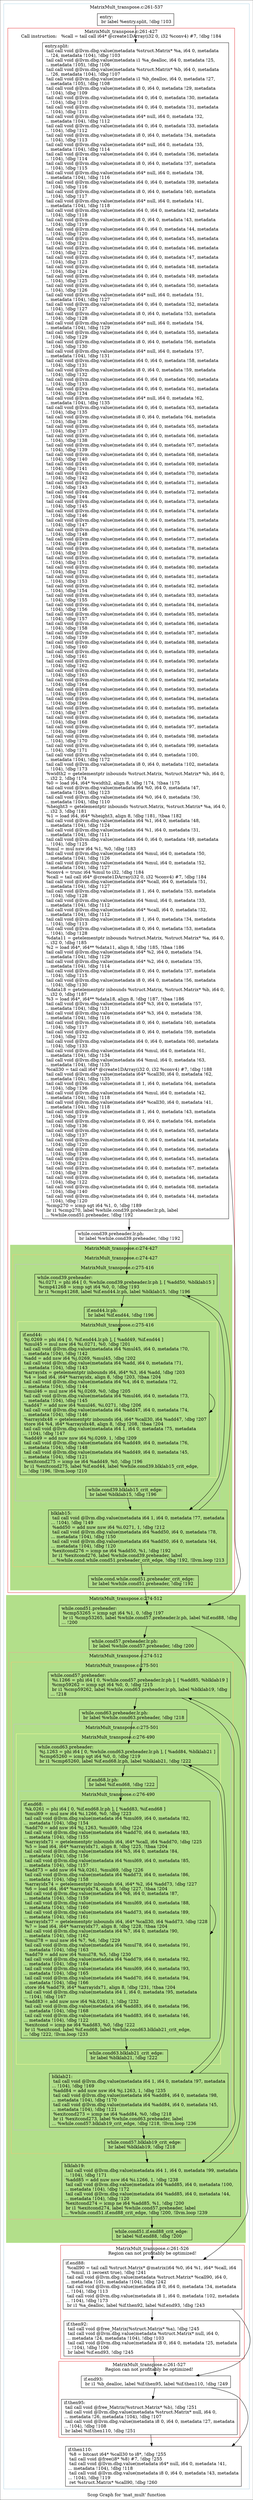 digraph "Scop Graph for 'mat_mult' function" {
	label="Scop Graph for 'mat_mult' function";

	Node0xb68b810 [shape=record,label="{entry:\l  br label %entry.split, !dbg !103\l}"];
	Node0xb68b810 -> Node0xb67f420;
	Node0xb67f420 [shape=record,label="{entry.split:                                      \l  tail call void @llvm.dbg.value(metadata %struct.Matrix* %a, i64 0, metadata\l... !24, metadata !104), !dbg !103\l  tail call void @llvm.dbg.value(metadata i1 %a_dealloc, i64 0, metadata !25,\l... metadata !105), !dbg !106\l  tail call void @llvm.dbg.value(metadata %struct.Matrix* %b, i64 0, metadata\l... !26, metadata !104), !dbg !107\l  tail call void @llvm.dbg.value(metadata i1 %b_dealloc, i64 0, metadata !27,\l... metadata !105), !dbg !108\l  tail call void @llvm.dbg.value(metadata i8 0, i64 0, metadata !29, metadata\l... !104), !dbg !109\l  tail call void @llvm.dbg.value(metadata i64 0, i64 0, metadata !30, metadata\l... !104), !dbg !110\l  tail call void @llvm.dbg.value(metadata i64 0, i64 0, metadata !31, metadata\l... !104), !dbg !111\l  tail call void @llvm.dbg.value(metadata i64* null, i64 0, metadata !32,\l... metadata !104), !dbg !112\l  tail call void @llvm.dbg.value(metadata i64 0, i64 0, metadata !33, metadata\l... !104), !dbg !112\l  tail call void @llvm.dbg.value(metadata i8 0, i64 0, metadata !34, metadata\l... !104), !dbg !113\l  tail call void @llvm.dbg.value(metadata i64* null, i64 0, metadata !35,\l... metadata !104), !dbg !114\l  tail call void @llvm.dbg.value(metadata i64 0, i64 0, metadata !36, metadata\l... !104), !dbg !114\l  tail call void @llvm.dbg.value(metadata i8 0, i64 0, metadata !37, metadata\l... !104), !dbg !115\l  tail call void @llvm.dbg.value(metadata i64* null, i64 0, metadata !38,\l... metadata !104), !dbg !116\l  tail call void @llvm.dbg.value(metadata i64 0, i64 0, metadata !39, metadata\l... !104), !dbg !116\l  tail call void @llvm.dbg.value(metadata i8 0, i64 0, metadata !40, metadata\l... !104), !dbg !117\l  tail call void @llvm.dbg.value(metadata i64* null, i64 0, metadata !41,\l... metadata !104), !dbg !118\l  tail call void @llvm.dbg.value(metadata i64 0, i64 0, metadata !42, metadata\l... !104), !dbg !118\l  tail call void @llvm.dbg.value(metadata i8 0, i64 0, metadata !43, metadata\l... !104), !dbg !119\l  tail call void @llvm.dbg.value(metadata i64 0, i64 0, metadata !44, metadata\l... !104), !dbg !120\l  tail call void @llvm.dbg.value(metadata i64 0, i64 0, metadata !45, metadata\l... !104), !dbg !121\l  tail call void @llvm.dbg.value(metadata i64 0, i64 0, metadata !46, metadata\l... !104), !dbg !122\l  tail call void @llvm.dbg.value(metadata i64 0, i64 0, metadata !47, metadata\l... !104), !dbg !123\l  tail call void @llvm.dbg.value(metadata i64 0, i64 0, metadata !48, metadata\l... !104), !dbg !124\l  tail call void @llvm.dbg.value(metadata i64 0, i64 0, metadata !49, metadata\l... !104), !dbg !125\l  tail call void @llvm.dbg.value(metadata i64 0, i64 0, metadata !50, metadata\l... !104), !dbg !126\l  tail call void @llvm.dbg.value(metadata i64* null, i64 0, metadata !51,\l... metadata !104), !dbg !127\l  tail call void @llvm.dbg.value(metadata i64 0, i64 0, metadata !52, metadata\l... !104), !dbg !127\l  tail call void @llvm.dbg.value(metadata i8 0, i64 0, metadata !53, metadata\l... !104), !dbg !128\l  tail call void @llvm.dbg.value(metadata i64* null, i64 0, metadata !54,\l... metadata !104), !dbg !129\l  tail call void @llvm.dbg.value(metadata i64 0, i64 0, metadata !55, metadata\l... !104), !dbg !129\l  tail call void @llvm.dbg.value(metadata i8 0, i64 0, metadata !56, metadata\l... !104), !dbg !130\l  tail call void @llvm.dbg.value(metadata i64* null, i64 0, metadata !57,\l... metadata !104), !dbg !131\l  tail call void @llvm.dbg.value(metadata i64 0, i64 0, metadata !58, metadata\l... !104), !dbg !131\l  tail call void @llvm.dbg.value(metadata i8 0, i64 0, metadata !59, metadata\l... !104), !dbg !132\l  tail call void @llvm.dbg.value(metadata i64 0, i64 0, metadata !60, metadata\l... !104), !dbg !133\l  tail call void @llvm.dbg.value(metadata i64 0, i64 0, metadata !61, metadata\l... !104), !dbg !134\l  tail call void @llvm.dbg.value(metadata i64* null, i64 0, metadata !62,\l... metadata !104), !dbg !135\l  tail call void @llvm.dbg.value(metadata i64 0, i64 0, metadata !63, metadata\l... !104), !dbg !135\l  tail call void @llvm.dbg.value(metadata i8 0, i64 0, metadata !64, metadata\l... !104), !dbg !136\l  tail call void @llvm.dbg.value(metadata i64 0, i64 0, metadata !65, metadata\l... !104), !dbg !137\l  tail call void @llvm.dbg.value(metadata i64 0, i64 0, metadata !66, metadata\l... !104), !dbg !138\l  tail call void @llvm.dbg.value(metadata i64 0, i64 0, metadata !67, metadata\l... !104), !dbg !139\l  tail call void @llvm.dbg.value(metadata i64 0, i64 0, metadata !68, metadata\l... !104), !dbg !140\l  tail call void @llvm.dbg.value(metadata i64 0, i64 0, metadata !69, metadata\l... !104), !dbg !141\l  tail call void @llvm.dbg.value(metadata i64 0, i64 0, metadata !70, metadata\l... !104), !dbg !142\l  tail call void @llvm.dbg.value(metadata i64 0, i64 0, metadata !71, metadata\l... !104), !dbg !143\l  tail call void @llvm.dbg.value(metadata i64 0, i64 0, metadata !72, metadata\l... !104), !dbg !144\l  tail call void @llvm.dbg.value(metadata i64 0, i64 0, metadata !73, metadata\l... !104), !dbg !145\l  tail call void @llvm.dbg.value(metadata i64 0, i64 0, metadata !74, metadata\l... !104), !dbg !146\l  tail call void @llvm.dbg.value(metadata i64 0, i64 0, metadata !75, metadata\l... !104), !dbg !147\l  tail call void @llvm.dbg.value(metadata i64 0, i64 0, metadata !76, metadata\l... !104), !dbg !148\l  tail call void @llvm.dbg.value(metadata i64 0, i64 0, metadata !77, metadata\l... !104), !dbg !149\l  tail call void @llvm.dbg.value(metadata i64 0, i64 0, metadata !78, metadata\l... !104), !dbg !150\l  tail call void @llvm.dbg.value(metadata i64 0, i64 0, metadata !79, metadata\l... !104), !dbg !151\l  tail call void @llvm.dbg.value(metadata i64 0, i64 0, metadata !80, metadata\l... !104), !dbg !152\l  tail call void @llvm.dbg.value(metadata i64 0, i64 0, metadata !81, metadata\l... !104), !dbg !153\l  tail call void @llvm.dbg.value(metadata i64 0, i64 0, metadata !82, metadata\l... !104), !dbg !154\l  tail call void @llvm.dbg.value(metadata i64 0, i64 0, metadata !83, metadata\l... !104), !dbg !155\l  tail call void @llvm.dbg.value(metadata i64 0, i64 0, metadata !84, metadata\l... !104), !dbg !156\l  tail call void @llvm.dbg.value(metadata i64 0, i64 0, metadata !85, metadata\l... !104), !dbg !157\l  tail call void @llvm.dbg.value(metadata i64 0, i64 0, metadata !86, metadata\l... !104), !dbg !158\l  tail call void @llvm.dbg.value(metadata i64 0, i64 0, metadata !87, metadata\l... !104), !dbg !159\l  tail call void @llvm.dbg.value(metadata i64 0, i64 0, metadata !88, metadata\l... !104), !dbg !160\l  tail call void @llvm.dbg.value(metadata i64 0, i64 0, metadata !89, metadata\l... !104), !dbg !161\l  tail call void @llvm.dbg.value(metadata i64 0, i64 0, metadata !90, metadata\l... !104), !dbg !162\l  tail call void @llvm.dbg.value(metadata i64 0, i64 0, metadata !91, metadata\l... !104), !dbg !163\l  tail call void @llvm.dbg.value(metadata i64 0, i64 0, metadata !92, metadata\l... !104), !dbg !164\l  tail call void @llvm.dbg.value(metadata i64 0, i64 0, metadata !93, metadata\l... !104), !dbg !165\l  tail call void @llvm.dbg.value(metadata i64 0, i64 0, metadata !94, metadata\l... !104), !dbg !166\l  tail call void @llvm.dbg.value(metadata i64 0, i64 0, metadata !95, metadata\l... !104), !dbg !167\l  tail call void @llvm.dbg.value(metadata i64 0, i64 0, metadata !96, metadata\l... !104), !dbg !168\l  tail call void @llvm.dbg.value(metadata i64 0, i64 0, metadata !97, metadata\l... !104), !dbg !169\l  tail call void @llvm.dbg.value(metadata i64 0, i64 0, metadata !98, metadata\l... !104), !dbg !170\l  tail call void @llvm.dbg.value(metadata i64 0, i64 0, metadata !99, metadata\l... !104), !dbg !171\l  tail call void @llvm.dbg.value(metadata i64 0, i64 0, metadata !100,\l... metadata !104), !dbg !172\l  tail call void @llvm.dbg.value(metadata i8 0, i64 0, metadata !102, metadata\l... !104), !dbg !173\l  %width2 = getelementptr inbounds %struct.Matrix, %struct.Matrix* %b, i64 0,\l... i32 2, !dbg !174\l  %0 = load i64, i64* %width2, align 8, !dbg !174, !tbaa !175\l  tail call void @llvm.dbg.value(metadata i64 %0, i64 0, metadata !47,\l... metadata !104), !dbg !123\l  tail call void @llvm.dbg.value(metadata i64 %0, i64 0, metadata !30,\l... metadata !104), !dbg !110\l  %height3 = getelementptr inbounds %struct.Matrix, %struct.Matrix* %a, i64 0,\l... i32 3, !dbg !181\l  %1 = load i64, i64* %height3, align 8, !dbg !181, !tbaa !182\l  tail call void @llvm.dbg.value(metadata i64 %1, i64 0, metadata !48,\l... metadata !104), !dbg !124\l  tail call void @llvm.dbg.value(metadata i64 %1, i64 0, metadata !31,\l... metadata !104), !dbg !111\l  tail call void @llvm.dbg.value(metadata i64 0, i64 0, metadata !49, metadata\l... !104), !dbg !125\l  %mul = mul nsw i64 %1, %0, !dbg !183\l  tail call void @llvm.dbg.value(metadata i64 %mul, i64 0, metadata !50,\l... metadata !104), !dbg !126\l  tail call void @llvm.dbg.value(metadata i64 %mul, i64 0, metadata !52,\l... metadata !104), !dbg !127\l  %conv4 = trunc i64 %mul to i32, !dbg !184\l  %call = tail call i64* @create1DArray(i32 0, i32 %conv4) #7, !dbg !184\l  tail call void @llvm.dbg.value(metadata i64* %call, i64 0, metadata !51,\l... metadata !104), !dbg !127\l  tail call void @llvm.dbg.value(metadata i8 1, i64 0, metadata !53, metadata\l... !104), !dbg !128\l  tail call void @llvm.dbg.value(metadata i64 %mul, i64 0, metadata !33,\l... metadata !104), !dbg !112\l  tail call void @llvm.dbg.value(metadata i64* %call, i64 0, metadata !32,\l... metadata !104), !dbg !112\l  tail call void @llvm.dbg.value(metadata i8 1, i64 0, metadata !34, metadata\l... !104), !dbg !113\l  tail call void @llvm.dbg.value(metadata i8 0, i64 0, metadata !53, metadata\l... !104), !dbg !128\l  %data11 = getelementptr inbounds %struct.Matrix, %struct.Matrix* %a, i64 0,\l... i32 0, !dbg !185\l  %2 = load i64*, i64** %data11, align 8, !dbg !185, !tbaa !186\l  tail call void @llvm.dbg.value(metadata i64* %2, i64 0, metadata !54,\l... metadata !104), !dbg !129\l  tail call void @llvm.dbg.value(metadata i64* %2, i64 0, metadata !35,\l... metadata !104), !dbg !114\l  tail call void @llvm.dbg.value(metadata i8 0, i64 0, metadata !37, metadata\l... !104), !dbg !115\l  tail call void @llvm.dbg.value(metadata i8 0, i64 0, metadata !56, metadata\l... !104), !dbg !130\l  %data18 = getelementptr inbounds %struct.Matrix, %struct.Matrix* %b, i64 0,\l... i32 0, !dbg !187\l  %3 = load i64*, i64** %data18, align 8, !dbg !187, !tbaa !186\l  tail call void @llvm.dbg.value(metadata i64* %3, i64 0, metadata !57,\l... metadata !104), !dbg !131\l  tail call void @llvm.dbg.value(metadata i64* %3, i64 0, metadata !38,\l... metadata !104), !dbg !116\l  tail call void @llvm.dbg.value(metadata i8 0, i64 0, metadata !40, metadata\l... !104), !dbg !117\l  tail call void @llvm.dbg.value(metadata i8 0, i64 0, metadata !59, metadata\l... !104), !dbg !132\l  tail call void @llvm.dbg.value(metadata i64 0, i64 0, metadata !60, metadata\l... !104), !dbg !133\l  tail call void @llvm.dbg.value(metadata i64 %mul, i64 0, metadata !61,\l... metadata !104), !dbg !134\l  tail call void @llvm.dbg.value(metadata i64 %mul, i64 0, metadata !63,\l... metadata !104), !dbg !135\l  %call30 = tail call i64* @create1DArray(i32 0, i32 %conv4) #7, !dbg !188\l  tail call void @llvm.dbg.value(metadata i64* %call30, i64 0, metadata !62,\l... metadata !104), !dbg !135\l  tail call void @llvm.dbg.value(metadata i8 1, i64 0, metadata !64, metadata\l... !104), !dbg !136\l  tail call void @llvm.dbg.value(metadata i64 %mul, i64 0, metadata !42,\l... metadata !104), !dbg !118\l  tail call void @llvm.dbg.value(metadata i64* %call30, i64 0, metadata !41,\l... metadata !104), !dbg !118\l  tail call void @llvm.dbg.value(metadata i8 1, i64 0, metadata !43, metadata\l... !104), !dbg !119\l  tail call void @llvm.dbg.value(metadata i8 0, i64 0, metadata !64, metadata\l... !104), !dbg !136\l  tail call void @llvm.dbg.value(metadata i64 0, i64 0, metadata !65, metadata\l... !104), !dbg !137\l  tail call void @llvm.dbg.value(metadata i64 0, i64 0, metadata !44, metadata\l... !104), !dbg !120\l  tail call void @llvm.dbg.value(metadata i64 0, i64 0, metadata !66, metadata\l... !104), !dbg !138\l  tail call void @llvm.dbg.value(metadata i64 0, i64 0, metadata !45, metadata\l... !104), !dbg !121\l  tail call void @llvm.dbg.value(metadata i64 0, i64 0, metadata !67, metadata\l... !104), !dbg !139\l  tail call void @llvm.dbg.value(metadata i64 0, i64 0, metadata !46, metadata\l... !104), !dbg !122\l  tail call void @llvm.dbg.value(metadata i64 0, i64 0, metadata !68, metadata\l... !104), !dbg !140\l  tail call void @llvm.dbg.value(metadata i64 0, i64 0, metadata !44, metadata\l... !104), !dbg !120\l  %cmp270 = icmp sgt i64 %1, 0, !dbg !189\l  br i1 %cmp270, label %while.cond39.preheader.lr.ph, label\l... %while.cond51.preheader, !dbg !192\l}"];
	Node0xb67f420 -> Node0xb7142b0;
	Node0xb67f420 -> Node0xb6d7720;
	Node0xb7142b0 [shape=record,label="{while.cond39.preheader.lr.ph:                     \l  br label %while.cond39.preheader, !dbg !192\l}"];
	Node0xb7142b0 -> Node0xb63b240;
	Node0xb63b240 [shape=record,label="{while.cond39.preheader:                           \l  %i.0271 = phi i64 [ 0, %while.cond39.preheader.lr.ph ], [ %add50, %blklab15 ]\l  %cmp41268 = icmp sgt i64 %0, 0, !dbg !193\l  br i1 %cmp41268, label %if.end44.lr.ph, label %blklab15, !dbg !196\l}"];
	Node0xb63b240 -> Node0xb6df110;
	Node0xb63b240 -> Node0xb6714c0;
	Node0xb6df110 [shape=record,label="{if.end44.lr.ph:                                   \l  br label %if.end44, !dbg !196\l}"];
	Node0xb6df110 -> Node0xb663b10;
	Node0xb663b10 [shape=record,label="{if.end44:                                         \l  %j.0269 = phi i64 [ 0, %if.end44.lr.ph ], [ %add49, %if.end44 ]\l  %mul45 = mul nsw i64 %i.0271, %0, !dbg !201\l  tail call void @llvm.dbg.value(metadata i64 %mul45, i64 0, metadata !70,\l... metadata !104), !dbg !142\l  %add = add nsw i64 %j.0269, %mul45, !dbg !202\l  tail call void @llvm.dbg.value(metadata i64 %add, i64 0, metadata !71,\l... metadata !104), !dbg !143\l  %arrayidx = getelementptr inbounds i64, i64* %3, i64 %add, !dbg !203\l  %4 = load i64, i64* %arrayidx, align 8, !dbg !203, !tbaa !204\l  tail call void @llvm.dbg.value(metadata i64 %4, i64 0, metadata !72,\l... metadata !104), !dbg !144\l  %mul46 = mul nsw i64 %j.0269, %0, !dbg !205\l  tail call void @llvm.dbg.value(metadata i64 %mul46, i64 0, metadata !73,\l... metadata !104), !dbg !145\l  %add47 = add nsw i64 %mul46, %i.0271, !dbg !206\l  tail call void @llvm.dbg.value(metadata i64 %add47, i64 0, metadata !74,\l... metadata !104), !dbg !146\l  %arrayidx48 = getelementptr inbounds i64, i64* %call30, i64 %add47, !dbg !207\l  store i64 %4, i64* %arrayidx48, align 8, !dbg !208, !tbaa !204\l  tail call void @llvm.dbg.value(metadata i64 1, i64 0, metadata !75, metadata\l... !104), !dbg !147\l  %add49 = add nuw nsw i64 %j.0269, 1, !dbg !209\l  tail call void @llvm.dbg.value(metadata i64 %add49, i64 0, metadata !76,\l... metadata !104), !dbg !148\l  tail call void @llvm.dbg.value(metadata i64 %add49, i64 0, metadata !45,\l... metadata !104), !dbg !121\l  %exitcond275 = icmp ne i64 %add49, %0, !dbg !196\l  br i1 %exitcond275, label %if.end44, label %while.cond39.blklab15_crit_edge,\l... !dbg !196, !llvm.loop !210\l}"];
	Node0xb663b10 -> Node0xb663b10[constraint=false];
	Node0xb663b10 -> Node0xb6cbf40;
	Node0xb6cbf40 [shape=record,label="{while.cond39.blklab15_crit_edge:                  \l  br label %blklab15, !dbg !196\l}"];
	Node0xb6cbf40 -> Node0xb6714c0;
	Node0xb6714c0 [shape=record,label="{blklab15:                                         \l  tail call void @llvm.dbg.value(metadata i64 1, i64 0, metadata !77, metadata\l... !104), !dbg !149\l  %add50 = add nuw nsw i64 %i.0271, 1, !dbg !212\l  tail call void @llvm.dbg.value(metadata i64 %add50, i64 0, metadata !78,\l... metadata !104), !dbg !150\l  tail call void @llvm.dbg.value(metadata i64 %add50, i64 0, metadata !44,\l... metadata !104), !dbg !120\l  %exitcond276 = icmp ne i64 %add50, %1, !dbg !192\l  br i1 %exitcond276, label %while.cond39.preheader, label\l... %while.cond.while.cond51.preheader_crit_edge, !dbg !192, !llvm.loop !213\l}"];
	Node0xb6714c0 -> Node0xb63b240[constraint=false];
	Node0xb6714c0 -> Node0xb6c41b0;
	Node0xb6c41b0 [shape=record,label="{while.cond.while.cond51.preheader_crit_edge:      \l  br label %while.cond51.preheader, !dbg !192\l}"];
	Node0xb6c41b0 -> Node0xb6d7720;
	Node0xb6d7720 [shape=record,label="{while.cond51.preheader:                           \l  %cmp53265 = icmp sgt i64 %1, 0, !dbg !197\l  br i1 %cmp53265, label %while.cond57.preheader.lr.ph, label %if.end88, !dbg\l... !200\l}"];
	Node0xb6d7720 -> Node0xb64c2e0;
	Node0xb6d7720 -> Node0xb6dcab0;
	Node0xb64c2e0 [shape=record,label="{while.cond57.preheader.lr.ph:                     \l  br label %while.cond57.preheader, !dbg !200\l}"];
	Node0xb64c2e0 -> Node0xb700550;
	Node0xb700550 [shape=record,label="{while.cond57.preheader:                           \l  %i.1266 = phi i64 [ 0, %while.cond57.preheader.lr.ph ], [ %add85, %blklab19 ]\l  %cmp59262 = icmp sgt i64 %0, 0, !dbg !215\l  br i1 %cmp59262, label %while.cond63.preheader.lr.ph, label %blklab19, !dbg\l... !218\l}"];
	Node0xb700550 -> Node0xb6da090;
	Node0xb700550 -> Node0xb67e4f0;
	Node0xb6da090 [shape=record,label="{while.cond63.preheader.lr.ph:                     \l  br label %while.cond63.preheader, !dbg !218\l}"];
	Node0xb6da090 -> Node0xb7101f0;
	Node0xb7101f0 [shape=record,label="{while.cond63.preheader:                           \l  %j.1263 = phi i64 [ 0, %while.cond63.preheader.lr.ph ], [ %add84, %blklab21 ]\l  %cmp65260 = icmp sgt i64 %0, 0, !dbg !219\l  br i1 %cmp65260, label %if.end68.lr.ph, label %blklab21, !dbg !222\l}"];
	Node0xb7101f0 -> Node0xb6cb9b0;
	Node0xb7101f0 -> Node0xb6de750;
	Node0xb6cb9b0 [shape=record,label="{if.end68.lr.ph:                                   \l  br label %if.end68, !dbg !222\l}"];
	Node0xb6cb9b0 -> Node0xb72f3b0;
	Node0xb72f3b0 [shape=record,label="{if.end68:                                         \l  %k.0261 = phi i64 [ 0, %if.end68.lr.ph ], [ %add83, %if.end68 ]\l  %mul69 = mul nsw i64 %i.1266, %0, !dbg !223\l  tail call void @llvm.dbg.value(metadata i64 %mul69, i64 0, metadata !82,\l... metadata !104), !dbg !154\l  %add70 = add nsw i64 %j.1263, %mul69, !dbg !224\l  tail call void @llvm.dbg.value(metadata i64 %add70, i64 0, metadata !83,\l... metadata !104), !dbg !155\l  %arrayidx71 = getelementptr inbounds i64, i64* %call, i64 %add70, !dbg !225\l  %5 = load i64, i64* %arrayidx71, align 8, !dbg !225, !tbaa !204\l  tail call void @llvm.dbg.value(metadata i64 %5, i64 0, metadata !84,\l... metadata !104), !dbg !156\l  tail call void @llvm.dbg.value(metadata i64 %mul69, i64 0, metadata !85,\l... metadata !104), !dbg !157\l  %add73 = add nsw i64 %k.0261, %mul69, !dbg !226\l  tail call void @llvm.dbg.value(metadata i64 %add73, i64 0, metadata !86,\l... metadata !104), !dbg !158\l  %arrayidx74 = getelementptr inbounds i64, i64* %2, i64 %add73, !dbg !227\l  %6 = load i64, i64* %arrayidx74, align 8, !dbg !227, !tbaa !204\l  tail call void @llvm.dbg.value(metadata i64 %6, i64 0, metadata !87,\l... metadata !104), !dbg !159\l  tail call void @llvm.dbg.value(metadata i64 %mul69, i64 0, metadata !88,\l... metadata !104), !dbg !160\l  tail call void @llvm.dbg.value(metadata i64 %add73, i64 0, metadata !89,\l... metadata !104), !dbg !161\l  %arrayidx77 = getelementptr inbounds i64, i64* %call30, i64 %add73, !dbg !228\l  %7 = load i64, i64* %arrayidx77, align 8, !dbg !228, !tbaa !204\l  tail call void @llvm.dbg.value(metadata i64 %7, i64 0, metadata !90,\l... metadata !104), !dbg !162\l  %mul78 = mul nsw i64 %7, %6, !dbg !229\l  tail call void @llvm.dbg.value(metadata i64 %mul78, i64 0, metadata !91,\l... metadata !104), !dbg !163\l  %add79 = add nsw i64 %mul78, %5, !dbg !230\l  tail call void @llvm.dbg.value(metadata i64 %add79, i64 0, metadata !92,\l... metadata !104), !dbg !164\l  tail call void @llvm.dbg.value(metadata i64 %mul69, i64 0, metadata !93,\l... metadata !104), !dbg !165\l  tail call void @llvm.dbg.value(metadata i64 %add70, i64 0, metadata !94,\l... metadata !104), !dbg !166\l  store i64 %add79, i64* %arrayidx71, align 8, !dbg !231, !tbaa !204\l  tail call void @llvm.dbg.value(metadata i64 1, i64 0, metadata !95, metadata\l... !104), !dbg !167\l  %add83 = add nuw nsw i64 %k.0261, 1, !dbg !232\l  tail call void @llvm.dbg.value(metadata i64 %add83, i64 0, metadata !96,\l... metadata !104), !dbg !168\l  tail call void @llvm.dbg.value(metadata i64 %add83, i64 0, metadata !46,\l... metadata !104), !dbg !122\l  %exitcond = icmp ne i64 %add83, %0, !dbg !222\l  br i1 %exitcond, label %if.end68, label %while.cond63.blklab21_crit_edge,\l... !dbg !222, !llvm.loop !233\l}"];
	Node0xb72f3b0 -> Node0xb72f3b0[constraint=false];
	Node0xb72f3b0 -> Node0xb6b8bf0;
	Node0xb6b8bf0 [shape=record,label="{while.cond63.blklab21_crit_edge:                  \l  br label %blklab21, !dbg !222\l}"];
	Node0xb6b8bf0 -> Node0xb6de750;
	Node0xb6de750 [shape=record,label="{blklab21:                                         \l  tail call void @llvm.dbg.value(metadata i64 1, i64 0, metadata !97, metadata\l... !104), !dbg !169\l  %add84 = add nuw nsw i64 %j.1263, 1, !dbg !235\l  tail call void @llvm.dbg.value(metadata i64 %add84, i64 0, metadata !98,\l... metadata !104), !dbg !170\l  tail call void @llvm.dbg.value(metadata i64 %add84, i64 0, metadata !45,\l... metadata !104), !dbg !121\l  %exitcond273 = icmp ne i64 %add84, %0, !dbg !218\l  br i1 %exitcond273, label %while.cond63.preheader, label\l... %while.cond57.blklab19_crit_edge, !dbg !218, !llvm.loop !236\l}"];
	Node0xb6de750 -> Node0xb7101f0[constraint=false];
	Node0xb6de750 -> Node0xb646010;
	Node0xb646010 [shape=record,label="{while.cond57.blklab19_crit_edge:                  \l  br label %blklab19, !dbg !218\l}"];
	Node0xb646010 -> Node0xb67e4f0;
	Node0xb67e4f0 [shape=record,label="{blklab19:                                         \l  tail call void @llvm.dbg.value(metadata i64 1, i64 0, metadata !99, metadata\l... !104), !dbg !171\l  %add85 = add nuw nsw i64 %i.1266, 1, !dbg !238\l  tail call void @llvm.dbg.value(metadata i64 %add85, i64 0, metadata !100,\l... metadata !104), !dbg !172\l  tail call void @llvm.dbg.value(metadata i64 %add85, i64 0, metadata !44,\l... metadata !104), !dbg !120\l  %exitcond274 = icmp ne i64 %add85, %1, !dbg !200\l  br i1 %exitcond274, label %while.cond57.preheader, label\l... %while.cond51.if.end88_crit_edge, !dbg !200, !llvm.loop !239\l}"];
	Node0xb67e4f0 -> Node0xb700550[constraint=false];
	Node0xb67e4f0 -> Node0xb7087a0;
	Node0xb7087a0 [shape=record,label="{while.cond51.if.end88_crit_edge:                  \l  br label %if.end88, !dbg !200\l}"];
	Node0xb7087a0 -> Node0xb6dcab0;
	Node0xb6dcab0 [shape=record,label="{if.end88:                                         \l  %call90 = tail call %struct.Matrix* @matrix(i64 %0, i64 %1, i64* %call, i64\l... %mul, i1 zeroext true), !dbg !241\l  tail call void @llvm.dbg.value(metadata %struct.Matrix* %call90, i64 0,\l... metadata !101, metadata !104), !dbg !242\l  tail call void @llvm.dbg.value(metadata i8 0, i64 0, metadata !34, metadata\l... !104), !dbg !113\l  tail call void @llvm.dbg.value(metadata i8 1, i64 0, metadata !102, metadata\l... !104), !dbg !173\l  br i1 %a_dealloc, label %if.then92, label %if.end93, !dbg !243\l}"];
	Node0xb6dcab0 -> Node0xb6d6a30;
	Node0xb6dcab0 -> Node0xb6df260;
	Node0xb6d6a30 [shape=record,label="{if.then92:                                        \l  tail call void @free_Matrix(%struct.Matrix* %a), !dbg !245\l  tail call void @llvm.dbg.value(metadata %struct.Matrix* null, i64 0,\l... metadata !24, metadata !104), !dbg !103\l  tail call void @llvm.dbg.value(metadata i8 0, i64 0, metadata !25, metadata\l... !104), !dbg !106\l  br label %if.end93, !dbg !245\l}"];
	Node0xb6d6a30 -> Node0xb6df260;
	Node0xb6df260 [shape=record,label="{if.end93:                                         \l  br i1 %b_dealloc, label %if.then95, label %if.then110, !dbg !249\l}"];
	Node0xb6df260 -> Node0xb65ffb0;
	Node0xb6df260 -> Node0xb6d92f0;
	Node0xb65ffb0 [shape=record,label="{if.then95:                                        \l  tail call void @free_Matrix(%struct.Matrix* %b), !dbg !251\l  tail call void @llvm.dbg.value(metadata %struct.Matrix* null, i64 0,\l... metadata !26, metadata !104), !dbg !107\l  tail call void @llvm.dbg.value(metadata i8 0, i64 0, metadata !27, metadata\l... !104), !dbg !108\l  br label %if.then110, !dbg !251\l}"];
	Node0xb65ffb0 -> Node0xb6d92f0;
	Node0xb6d92f0 [shape=record,label="{if.then110:                                       \l  %8 = bitcast i64* %call30 to i8*, !dbg !255\l  tail call void @free(i8* %8) #7, !dbg !255\l  tail call void @llvm.dbg.value(metadata i64* null, i64 0, metadata !41,\l... metadata !104), !dbg !118\l  tail call void @llvm.dbg.value(metadata i8 0, i64 0, metadata !43, metadata\l... !104), !dbg !119\l  ret %struct.Matrix* %call90, !dbg !260\l}"];
	colorscheme = "paired12"
        subgraph cluster_0xb66d780 {
          label = "MatrixMult_transpose.c:261-537
";
          style = solid;
          color = 1
          subgraph cluster_0xb66a9f0 {
            label = "MatrixMult_transpose.c:261-427
Call instruction:   %call = tail call i64* @create1DArray(i32 0, i32 %conv4) #7, !dbg !184";
            style = solid;
            color = 6
            subgraph cluster_0xb66d500 {
              label = "MatrixMult_transpose.c:274-427
";
              style = filled;
              color = 3              subgraph cluster_0xb668df0 {
                label = "MatrixMult_transpose.c:274-427
";
                style = solid;
                color = 7
                subgraph cluster_0xb711e60 {
                  label = "MatrixMult_transpose.c:275-416
";
                  style = solid;
                  color = 9
                  subgraph cluster_0xb63d500 {
                    label = "MatrixMult_transpose.c:275-416
";
                    style = solid;
                    color = 11
                    Node0xb663b10;
                  }
                  Node0xb63b240;
                  Node0xb6df110;
                  Node0xb6cbf40;
                }
                Node0xb6714c0;
              }
              Node0xb6c41b0;
            }
            Node0xb67f420;
            Node0xb7142b0;
          }
          subgraph cluster_0xb6d77c0 {
            label = "MatrixMult_transpose.c:274-512
";
            style = filled;
            color = 3            subgraph cluster_0xb68e240 {
              label = "MatrixMult_transpose.c:274-512
";
              style = solid;
              color = 5
              subgraph cluster_0xb6836e0 {
                label = "MatrixMult_transpose.c:275-501
";
                style = solid;
                color = 7
                subgraph cluster_0xb72ad30 {
                  label = "MatrixMult_transpose.c:275-501
";
                  style = solid;
                  color = 9
                  subgraph cluster_0xb66a090 {
                    label = "MatrixMult_transpose.c:276-490
";
                    style = solid;
                    color = 11
                    subgraph cluster_0xb4e0a90 {
                      label = "MatrixMult_transpose.c:276-490
";
                      style = solid;
                      color = 1
                      Node0xb72f3b0;
                    }
                    Node0xb7101f0;
                    Node0xb6cb9b0;
                    Node0xb6b8bf0;
                  }
                  Node0xb6de750;
                }
                Node0xb700550;
                Node0xb6da090;
                Node0xb646010;
              }
              Node0xb67e4f0;
            }
            Node0xb6d7720;
            Node0xb64c2e0;
            Node0xb7087a0;
          }
          subgraph cluster_0xb7192e0 {
            label = "MatrixMult_transpose.c:261-526
Region can not profitably be optimized!";
            style = solid;
            color = 6
            Node0xb6dcab0;
            Node0xb6d6a30;
          }
          subgraph cluster_0xb6cad30 {
            label = "MatrixMult_transpose.c:261-527
Region can not profitably be optimized!";
            style = solid;
            color = 6
            Node0xb6df260;
            Node0xb65ffb0;
          }
          Node0xb68b810;
          Node0xb6d92f0;
        }
}
